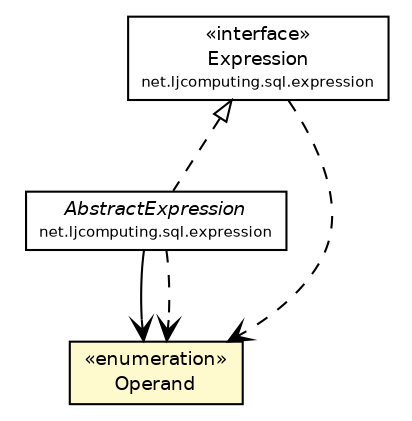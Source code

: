 #!/usr/local/bin/dot
#
# Class diagram 
# Generated by UMLGraph version R5_6 (http://www.umlgraph.org/)
#

digraph G {
	edge [fontname="Helvetica",fontsize=10,labelfontname="Helvetica",labelfontsize=10];
	node [fontname="Helvetica",fontsize=10,shape=plaintext];
	nodesep=0.25;
	ranksep=0.5;
	// net.ljcomputing.sql.expression.Expression
	c373 [label=<<table title="net.ljcomputing.sql.expression.Expression" border="0" cellborder="1" cellspacing="0" cellpadding="2" port="p" href="../expression/Expression.html">
		<tr><td><table border="0" cellspacing="0" cellpadding="1">
<tr><td align="center" balign="center"> &#171;interface&#187; </td></tr>
<tr><td align="center" balign="center"> Expression </td></tr>
<tr><td align="center" balign="center"><font point-size="7.0"> net.ljcomputing.sql.expression </font></td></tr>
		</table></td></tr>
		</table>>, URL="../expression/Expression.html", fontname="Helvetica", fontcolor="black", fontsize=9.0];
	// net.ljcomputing.sql.expression.AbstractExpression
	c374 [label=<<table title="net.ljcomputing.sql.expression.AbstractExpression" border="0" cellborder="1" cellspacing="0" cellpadding="2" port="p" href="../expression/AbstractExpression.html">
		<tr><td><table border="0" cellspacing="0" cellpadding="1">
<tr><td align="center" balign="center"><font face="Helvetica-Oblique"> AbstractExpression </font></td></tr>
<tr><td align="center" balign="center"><font point-size="7.0"> net.ljcomputing.sql.expression </font></td></tr>
		</table></td></tr>
		</table>>, URL="../expression/AbstractExpression.html", fontname="Helvetica", fontcolor="black", fontsize=9.0];
	// net.ljcomputing.sql.literal.Operand
	c382 [label=<<table title="net.ljcomputing.sql.literal.Operand" border="0" cellborder="1" cellspacing="0" cellpadding="2" port="p" bgcolor="lemonChiffon" href="./Operand.html">
		<tr><td><table border="0" cellspacing="0" cellpadding="1">
<tr><td align="center" balign="center"> &#171;enumeration&#187; </td></tr>
<tr><td align="center" balign="center"> Operand </td></tr>
		</table></td></tr>
		</table>>, URL="./Operand.html", fontname="Helvetica", fontcolor="black", fontsize=9.0];
	//net.ljcomputing.sql.expression.AbstractExpression implements net.ljcomputing.sql.expression.Expression
	c373:p -> c374:p [dir=back,arrowtail=empty,style=dashed];
	// net.ljcomputing.sql.expression.AbstractExpression NAVASSOC net.ljcomputing.sql.literal.Operand
	c374:p -> c382:p [taillabel="", label="", headlabel="", fontname="Helvetica", fontcolor="black", fontsize=10.0, color="black", arrowhead=open];
	// net.ljcomputing.sql.expression.Expression DEPEND net.ljcomputing.sql.literal.Operand
	c373:p -> c382:p [taillabel="", label="", headlabel="", fontname="Helvetica", fontcolor="black", fontsize=10.0, color="black", arrowhead=open, style=dashed];
	// net.ljcomputing.sql.expression.AbstractExpression DEPEND net.ljcomputing.sql.literal.Operand
	c374:p -> c382:p [taillabel="", label="", headlabel="", fontname="Helvetica", fontcolor="black", fontsize=10.0, color="black", arrowhead=open, style=dashed];
}

